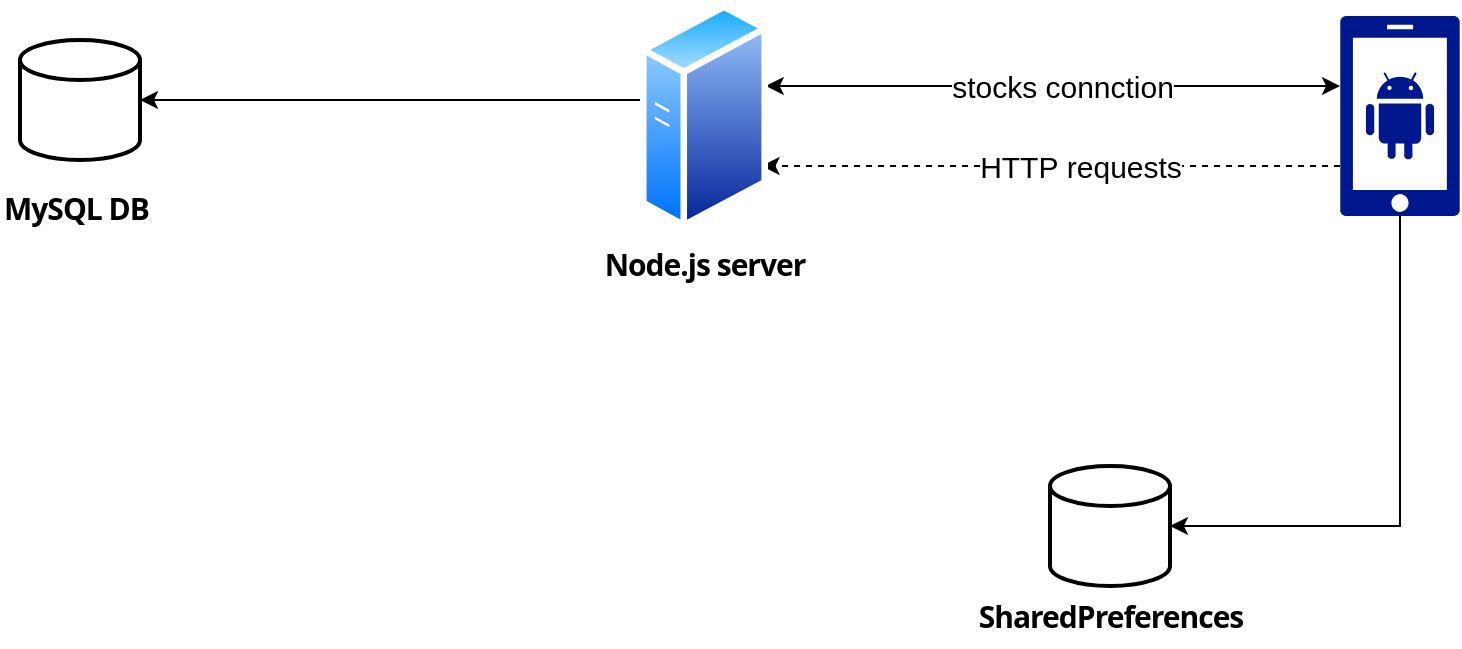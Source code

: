 <mxfile version="20.4.0" type="github">
  <diagram id="CaNH6JlhKty08d_ahgAv" name="‫עמוד-1‬">
    <mxGraphModel dx="1038" dy="547" grid="1" gridSize="10" guides="1" tooltips="1" connect="1" arrows="1" fold="1" page="1" pageScale="1" pageWidth="827" pageHeight="1169" math="0" shadow="0">
      <root>
        <mxCell id="0" />
        <mxCell id="1" parent="0" />
        <mxCell id="U36Yhe53MJ0Q-xMoMPm6-5" style="edgeStyle=orthogonalEdgeStyle;rounded=1;orthogonalLoop=1;jettySize=auto;html=1;startArrow=classic;startFill=1;" parent="1" source="U36Yhe53MJ0Q-xMoMPm6-1" target="U36Yhe53MJ0Q-xMoMPm6-4" edge="1">
          <mxGeometry relative="1" as="geometry">
            <mxPoint x="410" y="120" as="targetPoint" />
            <Array as="points">
              <mxPoint x="460" y="120" />
              <mxPoint x="460" y="120" />
            </Array>
          </mxGeometry>
        </mxCell>
        <mxCell id="U36Yhe53MJ0Q-xMoMPm6-14" value="stocks connction" style="edgeLabel;html=1;align=center;verticalAlign=middle;resizable=0;points=[];fontSize=15;" parent="U36Yhe53MJ0Q-xMoMPm6-5" vertex="1" connectable="0">
          <mxGeometry x="0.215" relative="1" as="geometry">
            <mxPoint x="35" as="offset" />
          </mxGeometry>
        </mxCell>
        <mxCell id="U36Yhe53MJ0Q-xMoMPm6-6" style="edgeStyle=orthogonalEdgeStyle;rounded=0;orthogonalLoop=1;jettySize=auto;html=1;dashed=1;" parent="1" source="U36Yhe53MJ0Q-xMoMPm6-1" target="U36Yhe53MJ0Q-xMoMPm6-4" edge="1">
          <mxGeometry relative="1" as="geometry">
            <Array as="points">
              <mxPoint x="600" y="160" />
              <mxPoint x="600" y="160" />
            </Array>
          </mxGeometry>
        </mxCell>
        <mxCell id="U36Yhe53MJ0Q-xMoMPm6-16" value="HTTP&amp;nbsp;requests" style="edgeLabel;html=1;align=center;verticalAlign=middle;resizable=0;points=[];fontSize=15;" parent="U36Yhe53MJ0Q-xMoMPm6-6" vertex="1" connectable="0">
          <mxGeometry x="-0.1" relative="1" as="geometry">
            <mxPoint as="offset" />
          </mxGeometry>
        </mxCell>
        <mxCell id="U36Yhe53MJ0Q-xMoMPm6-7" style="edgeStyle=orthogonalEdgeStyle;rounded=0;orthogonalLoop=1;jettySize=auto;html=1;" parent="1" source="U36Yhe53MJ0Q-xMoMPm6-1" target="U36Yhe53MJ0Q-xMoMPm6-3" edge="1">
          <mxGeometry relative="1" as="geometry">
            <Array as="points">
              <mxPoint x="710" y="340" />
            </Array>
          </mxGeometry>
        </mxCell>
        <mxCell id="U36Yhe53MJ0Q-xMoMPm6-1" value="" style="sketch=0;aspect=fixed;pointerEvents=1;shadow=0;dashed=0;html=1;strokeColor=none;labelPosition=center;verticalLabelPosition=bottom;verticalAlign=top;align=center;fillColor=#00188D;shape=mxgraph.mscae.enterprise.android_phone" parent="1" vertex="1">
          <mxGeometry x="680" y="85" width="60" height="100" as="geometry" />
        </mxCell>
        <mxCell id="U36Yhe53MJ0Q-xMoMPm6-17" style="edgeStyle=orthogonalEdgeStyle;rounded=1;orthogonalLoop=1;jettySize=auto;html=1;entryX=1;entryY=0.5;entryDx=0;entryDy=0;entryPerimeter=0;fontSize=15;startArrow=none;startFill=0;endArrow=classic;endFill=1;" parent="1" source="U36Yhe53MJ0Q-xMoMPm6-4" target="U36Yhe53MJ0Q-xMoMPm6-2" edge="1">
          <mxGeometry relative="1" as="geometry">
            <Array as="points">
              <mxPoint x="270" y="127" />
              <mxPoint x="270" y="127" />
            </Array>
          </mxGeometry>
        </mxCell>
        <mxCell id="U36Yhe53MJ0Q-xMoMPm6-13" value="" style="group" parent="1" vertex="1" connectable="0">
          <mxGeometry x="490" y="310" width="150" height="90" as="geometry" />
        </mxCell>
        <mxCell id="U36Yhe53MJ0Q-xMoMPm6-3" value="&lt;br&gt;&lt;div style=&quot;text-align: start;&quot;&gt;&lt;font face=&quot;Android Euclid, Noto Sans, Noto Sans JP, Noto Sans KR, Noto Naskh Arabic, Noto Sans Thai, Noto Sans Hebrew, Noto Sans Bengali, sans-serif&quot;&gt;&lt;span style=&quot;font-size: 15px; letter-spacing: -0.5px; background-color: rgb(255, 255, 255);&quot;&gt;&lt;b&gt;&lt;br&gt;&lt;/b&gt;&lt;/span&gt;&lt;/font&gt;&lt;/div&gt;" style="strokeWidth=2;html=1;shape=mxgraph.flowchart.database;whiteSpace=wrap;" parent="U36Yhe53MJ0Q-xMoMPm6-13" vertex="1">
          <mxGeometry x="45" width="60" height="60" as="geometry" />
        </mxCell>
        <mxCell id="U36Yhe53MJ0Q-xMoMPm6-12" value="&lt;span style=&quot;font-family: &amp;quot;Android Euclid&amp;quot;, &amp;quot;Noto Sans&amp;quot;, &amp;quot;Noto Sans JP&amp;quot;, &amp;quot;Noto Sans KR&amp;quot;, &amp;quot;Noto Naskh Arabic&amp;quot;, &amp;quot;Noto Sans Thai&amp;quot;, &amp;quot;Noto Sans Hebrew&amp;quot;, &amp;quot;Noto Sans Bengali&amp;quot;, sans-serif; font-weight: 600; letter-spacing: -0.5px; text-align: start; background-color: rgb(255, 255, 255);&quot;&gt;SharedPreferences&lt;/span&gt;" style="text;html=1;align=center;verticalAlign=middle;resizable=0;points=[];autosize=1;strokeColor=none;fillColor=none;fontSize=15;" parent="U36Yhe53MJ0Q-xMoMPm6-13" vertex="1">
          <mxGeometry y="60" width="150" height="30" as="geometry" />
        </mxCell>
        <mxCell id="8Gn_fm2TY30TdErxLkWQ-6" value="" style="group" parent="1" vertex="1" connectable="0">
          <mxGeometry x="302" y="77.86" width="120" height="146.14" as="geometry" />
        </mxCell>
        <mxCell id="U36Yhe53MJ0Q-xMoMPm6-4" value="" style="aspect=fixed;perimeter=ellipsePerimeter;html=1;align=center;shadow=0;dashed=0;spacingTop=3;image;image=img/lib/active_directory/generic_server.svg;" parent="8Gn_fm2TY30TdErxLkWQ-6" vertex="1">
          <mxGeometry x="28" width="64" height="114.28" as="geometry" />
        </mxCell>
        <mxCell id="8Gn_fm2TY30TdErxLkWQ-4" value="&lt;div style=&quot;text-align: start;&quot;&gt;&lt;font face=&quot;Android Euclid, Noto Sans, Noto Sans JP, Noto Sans KR, Noto Naskh Arabic, Noto Sans Thai, Noto Sans Hebrew, Noto Sans Bengali, sans-serif&quot;&gt;&lt;span style=&quot;font-size: 15px; letter-spacing: -0.5px; background-color: rgb(255, 255, 255);&quot;&gt;&lt;b&gt;Node.js server&lt;/b&gt;&lt;/span&gt;&lt;/font&gt;&lt;/div&gt;" style="text;html=1;align=center;verticalAlign=middle;resizable=0;points=[];autosize=1;strokeColor=none;fillColor=none;fontSize=13;" parent="8Gn_fm2TY30TdErxLkWQ-6" vertex="1">
          <mxGeometry y="116.14" width="120" height="30" as="geometry" />
        </mxCell>
        <mxCell id="8Gn_fm2TY30TdErxLkWQ-8" value="" style="group" parent="1" vertex="1" connectable="0">
          <mxGeometry x="10" y="97" width="80" height="108" as="geometry" />
        </mxCell>
        <mxCell id="U36Yhe53MJ0Q-xMoMPm6-2" value="" style="strokeWidth=2;html=1;shape=mxgraph.flowchart.database;whiteSpace=wrap;" parent="8Gn_fm2TY30TdErxLkWQ-8" vertex="1">
          <mxGeometry x="10" width="60" height="60" as="geometry" />
        </mxCell>
        <mxCell id="8Gn_fm2TY30TdErxLkWQ-7" value="&lt;span style=&quot;color: rgb(0, 0, 0); font-family: &amp;quot;Android Euclid&amp;quot;, &amp;quot;Noto Sans&amp;quot;, &amp;quot;Noto Sans JP&amp;quot;, &amp;quot;Noto Sans KR&amp;quot;, &amp;quot;Noto Naskh Arabic&amp;quot;, &amp;quot;Noto Sans Thai&amp;quot;, &amp;quot;Noto Sans Hebrew&amp;quot;, &amp;quot;Noto Sans Bengali&amp;quot;, sans-serif; font-size: 15px; font-style: normal; font-variant-ligatures: normal; font-variant-caps: normal; font-weight: 600; letter-spacing: -0.5px; orphans: 2; text-align: start; text-indent: 0px; text-transform: none; widows: 2; word-spacing: 0px; -webkit-text-stroke-width: 0px; background-color: rgb(255, 255, 255); text-decoration-thickness: initial; text-decoration-style: initial; text-decoration-color: initial; float: none; display: inline !important;&quot;&gt;MySQL DB&lt;/span&gt;" style="text;whiteSpace=wrap;html=1;fontSize=13;" parent="8Gn_fm2TY30TdErxLkWQ-8" vertex="1">
          <mxGeometry y="68" width="80" height="40" as="geometry" />
        </mxCell>
      </root>
    </mxGraphModel>
  </diagram>
</mxfile>
